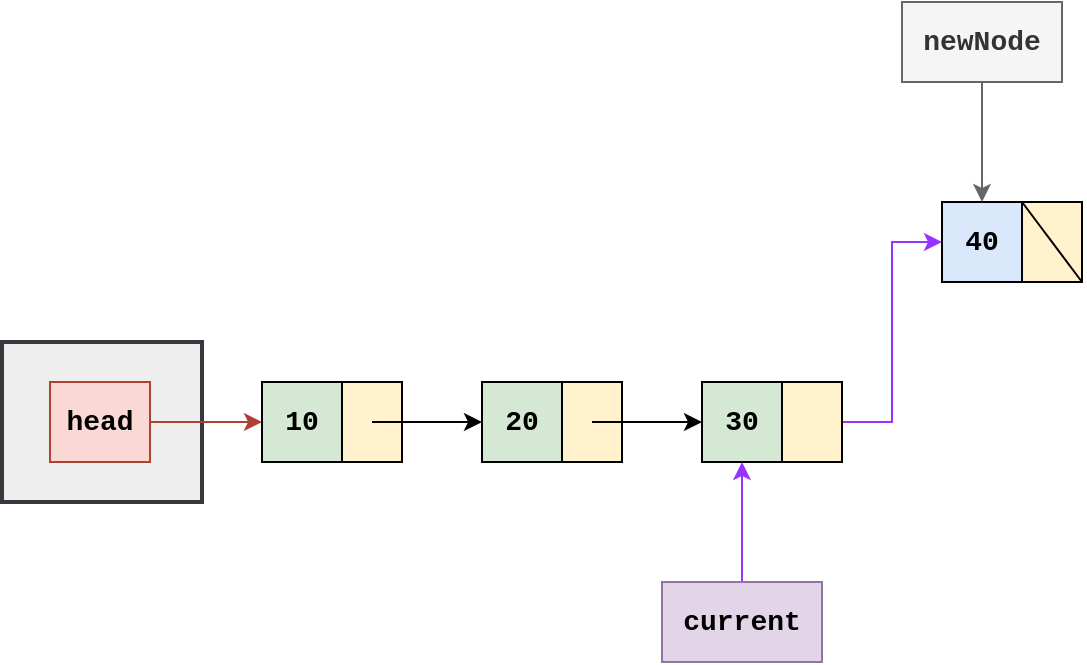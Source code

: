 <mxfile version="28.1.2">
  <diagram name="Página-1" id="jQoiph2c1nl-3ZJ2nl2n">
    <mxGraphModel dx="872" dy="537" grid="1" gridSize="10" guides="1" tooltips="1" connect="1" arrows="1" fold="1" page="1" pageScale="1" pageWidth="827" pageHeight="1169" math="0" shadow="0">
      <root>
        <mxCell id="0" />
        <mxCell id="1" parent="0" />
        <mxCell id="_NtyxQ0_7e0Htwn68GD2-7" value="" style="rounded=0;whiteSpace=wrap;html=1;fillColor=#eeeeee;strokeColor=#36393D;strokeWidth=2;" parent="1" vertex="1">
          <mxGeometry x="50" y="250" width="100" height="80" as="geometry" />
        </mxCell>
        <mxCell id="_NtyxQ0_7e0Htwn68GD2-2" value="&lt;font style=&quot;font-size: 14px;&quot; face=&quot;Courier New&quot;&gt;&lt;b&gt;head&lt;/b&gt;&lt;/font&gt;" style="rounded=0;whiteSpace=wrap;html=1;fillColor=#fad9d5;strokeColor=#ae4132;" parent="1" vertex="1">
          <mxGeometry x="74" y="270" width="50" height="40" as="geometry" />
        </mxCell>
        <mxCell id="_NtyxQ0_7e0Htwn68GD2-6" value="" style="endArrow=classic;html=1;rounded=0;exitX=1;exitY=0.5;exitDx=0;exitDy=0;strokeColor=#AE4132;entryX=0;entryY=0.5;entryDx=0;entryDy=0;" parent="1" source="_NtyxQ0_7e0Htwn68GD2-2" target="3QNwfG33OlBaRYiH3SOb-1" edge="1">
          <mxGeometry width="50" height="50" relative="1" as="geometry">
            <mxPoint x="270" y="410" as="sourcePoint" />
            <mxPoint x="220" y="290" as="targetPoint" />
          </mxGeometry>
        </mxCell>
        <mxCell id="3QNwfG33OlBaRYiH3SOb-1" value="&lt;font face=&quot;Courier New&quot;&gt;&lt;span style=&quot;font-size: 14px;&quot;&gt;&lt;b&gt;10&lt;/b&gt;&lt;/span&gt;&lt;/font&gt;" style="rounded=0;whiteSpace=wrap;html=1;fillColor=#d5e8d4;strokeColor=#000000;" parent="1" vertex="1">
          <mxGeometry x="180" y="270" width="40" height="40" as="geometry" />
        </mxCell>
        <mxCell id="3QNwfG33OlBaRYiH3SOb-2" value="" style="rounded=0;whiteSpace=wrap;html=1;fillColor=#fff2cc;strokeColor=#000000;" parent="1" vertex="1">
          <mxGeometry x="220" y="270" width="30" height="40" as="geometry" />
        </mxCell>
        <mxCell id="3QNwfG33OlBaRYiH3SOb-5" value="" style="endArrow=classic;html=1;rounded=0;" parent="1" edge="1">
          <mxGeometry width="50" height="50" relative="1" as="geometry">
            <mxPoint x="235" y="290" as="sourcePoint" />
            <mxPoint x="290" y="290" as="targetPoint" />
          </mxGeometry>
        </mxCell>
        <mxCell id="3QNwfG33OlBaRYiH3SOb-8" value="&lt;font face=&quot;Courier New&quot;&gt;&lt;span style=&quot;font-size: 14px;&quot;&gt;&lt;b&gt;20&lt;/b&gt;&lt;/span&gt;&lt;/font&gt;" style="rounded=0;whiteSpace=wrap;html=1;fillColor=#d5e8d4;strokeColor=#000000;" parent="1" vertex="1">
          <mxGeometry x="290" y="270" width="40" height="40" as="geometry" />
        </mxCell>
        <mxCell id="3QNwfG33OlBaRYiH3SOb-9" value="" style="rounded=0;whiteSpace=wrap;html=1;fillColor=#fff2cc;strokeColor=#000000;" parent="1" vertex="1">
          <mxGeometry x="330" y="270" width="30" height="40" as="geometry" />
        </mxCell>
        <mxCell id="3QNwfG33OlBaRYiH3SOb-10" value="" style="endArrow=classic;html=1;rounded=0;" parent="1" edge="1">
          <mxGeometry width="50" height="50" relative="1" as="geometry">
            <mxPoint x="345" y="290" as="sourcePoint" />
            <mxPoint x="400" y="290" as="targetPoint" />
          </mxGeometry>
        </mxCell>
        <mxCell id="3QNwfG33OlBaRYiH3SOb-11" value="&lt;font face=&quot;Courier New&quot;&gt;&lt;span style=&quot;font-size: 14px;&quot;&gt;&lt;b&gt;30&lt;/b&gt;&lt;/span&gt;&lt;/font&gt;" style="rounded=0;whiteSpace=wrap;html=1;fillColor=#d5e8d4;strokeColor=#000000;" parent="1" vertex="1">
          <mxGeometry x="400" y="270" width="40" height="40" as="geometry" />
        </mxCell>
        <mxCell id="fdw8KpUr48S6b4vyVIhR-3" style="edgeStyle=orthogonalEdgeStyle;rounded=0;orthogonalLoop=1;jettySize=auto;html=1;exitX=1;exitY=0.5;exitDx=0;exitDy=0;entryX=0;entryY=0.5;entryDx=0;entryDy=0;strokeColor=#9933FF;" edge="1" parent="1" source="3QNwfG33OlBaRYiH3SOb-12" target="fni0oGq10wlxoXj5UCXv-1">
          <mxGeometry relative="1" as="geometry" />
        </mxCell>
        <mxCell id="3QNwfG33OlBaRYiH3SOb-12" value="" style="rounded=0;whiteSpace=wrap;html=1;fillColor=#fff2cc;strokeColor=#000000;" parent="1" vertex="1">
          <mxGeometry x="440" y="270" width="30" height="40" as="geometry" />
        </mxCell>
        <mxCell id="rn9nRXQhYf9IObCMmKqG-2" value="" style="endArrow=classic;html=1;rounded=0;strokeColor=#9933FF;entryX=0.5;entryY=1;entryDx=0;entryDy=0;" parent="1" source="rn9nRXQhYf9IObCMmKqG-1" edge="1">
          <mxGeometry width="50" height="50" relative="1" as="geometry">
            <mxPoint x="420" y="410" as="sourcePoint" />
            <mxPoint x="420" y="310" as="targetPoint" />
          </mxGeometry>
        </mxCell>
        <mxCell id="rn9nRXQhYf9IObCMmKqG-1" value="&lt;font style=&quot;font-size: 14px;&quot; face=&quot;Courier New&quot;&gt;&lt;b&gt;current&lt;/b&gt;&lt;/font&gt;" style="rounded=0;whiteSpace=wrap;html=1;fillColor=#e1d5e7;strokeColor=#9673a6;" parent="1" vertex="1">
          <mxGeometry x="380" y="370" width="80" height="40" as="geometry" />
        </mxCell>
        <mxCell id="fni0oGq10wlxoXj5UCXv-1" value="&lt;font face=&quot;Courier New&quot;&gt;&lt;span style=&quot;font-size: 14px;&quot;&gt;&lt;b&gt;40&lt;/b&gt;&lt;/span&gt;&lt;/font&gt;" style="rounded=0;whiteSpace=wrap;html=1;fillColor=#dae8fc;strokeColor=#000000;" parent="1" vertex="1">
          <mxGeometry x="520" y="180" width="40" height="40" as="geometry" />
        </mxCell>
        <mxCell id="fni0oGq10wlxoXj5UCXv-2" value="" style="rounded=0;whiteSpace=wrap;html=1;fillColor=#fff2cc;strokeColor=#000000;" parent="1" vertex="1">
          <mxGeometry x="560" y="180" width="30" height="40" as="geometry" />
        </mxCell>
        <mxCell id="fni0oGq10wlxoXj5UCXv-3" value="" style="endArrow=none;html=1;rounded=0;exitX=1;exitY=1;exitDx=0;exitDy=0;entryX=0;entryY=0;entryDx=0;entryDy=0;exitPerimeter=0;" parent="1" source="fni0oGq10wlxoXj5UCXv-2" target="fni0oGq10wlxoXj5UCXv-2" edge="1">
          <mxGeometry width="50" height="50" relative="1" as="geometry">
            <mxPoint x="610" y="210" as="sourcePoint" />
            <mxPoint x="660" y="160" as="targetPoint" />
          </mxGeometry>
        </mxCell>
        <mxCell id="fni0oGq10wlxoXj5UCXv-6" value="&lt;font style=&quot;font-size: 14px;&quot; face=&quot;Courier New&quot;&gt;&lt;b&gt;newNode&lt;/b&gt;&lt;/font&gt;" style="rounded=0;whiteSpace=wrap;html=1;fillColor=#f5f5f5;strokeColor=#666666;fontColor=#333333;" parent="1" vertex="1">
          <mxGeometry x="500" y="80" width="80" height="40" as="geometry" />
        </mxCell>
        <mxCell id="fni0oGq10wlxoXj5UCXv-7" value="" style="endArrow=classic;html=1;rounded=0;strokeColor=#666666;entryX=0.5;entryY=0;entryDx=0;entryDy=0;exitX=0.5;exitY=1;exitDx=0;exitDy=0;" parent="1" source="fni0oGq10wlxoXj5UCXv-6" target="fni0oGq10wlxoXj5UCXv-1" edge="1">
          <mxGeometry width="50" height="50" relative="1" as="geometry">
            <mxPoint x="620" y="320" as="sourcePoint" />
            <mxPoint x="620" y="260" as="targetPoint" />
          </mxGeometry>
        </mxCell>
      </root>
    </mxGraphModel>
  </diagram>
</mxfile>
